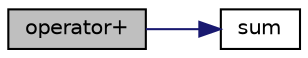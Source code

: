 digraph "operator+"
{
  bgcolor="transparent";
  edge [fontname="Helvetica",fontsize="10",labelfontname="Helvetica",labelfontsize="10"];
  node [fontname="Helvetica",fontsize="10",shape=record];
  rankdir="LR";
  Node16122 [label="operator+",height=0.2,width=0.4,color="black", fillcolor="grey75", style="filled", fontcolor="black"];
  Node16122 -> Node16123 [color="midnightblue",fontsize="10",style="solid",fontname="Helvetica"];
  Node16123 [label="sum",height=0.2,width=0.4,color="black",URL="$a21851.html#a3d8733143aad0e03b300186ab4bef137"];
}

